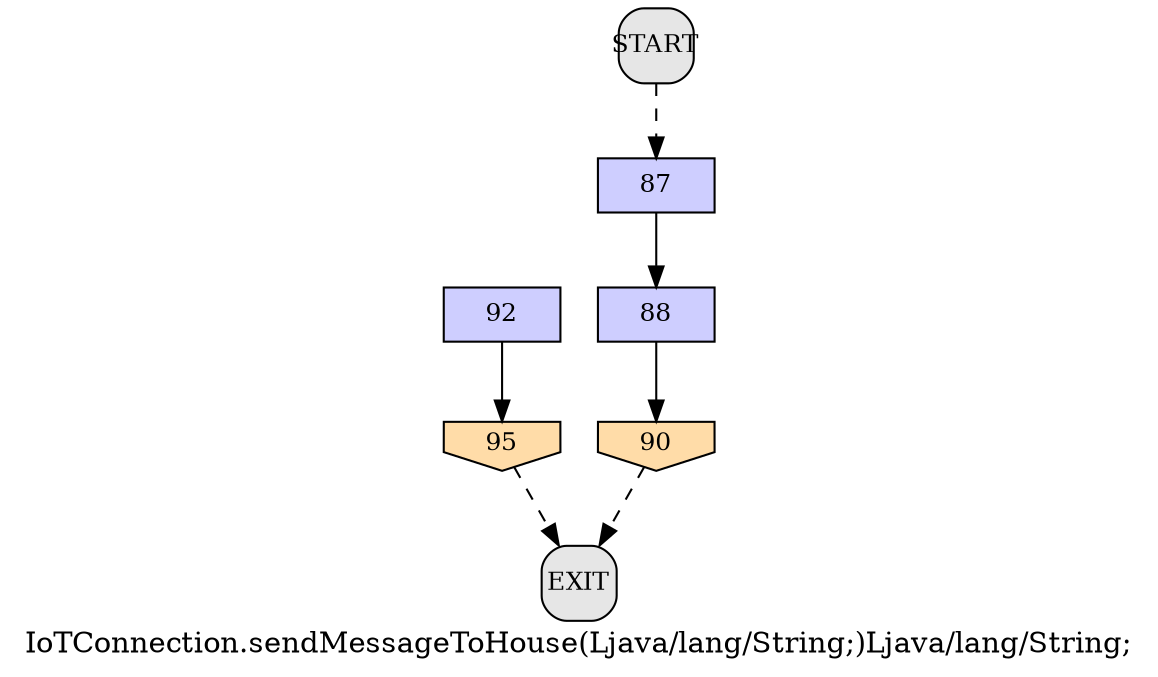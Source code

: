/* --------------------------------------------------- */
/* Generated by Dr. Garbage Control Flow Graph Factory */
/* http://www.drgarbage.com                            */
/* Version: 4.5.0.201508311741                         */
/* Retrieved on: 2015-12-01 08:09:23.636               */
/* --------------------------------------------------- */
digraph "IoTConnection.sendMessageToHouse(Ljava/lang/String;)Ljava/lang/String;" {
 graph [label="IoTConnection.sendMessageToHouse(Ljava/lang/String;)Ljava/lang/String;"];
 2 [label="87", shape=box, style=filled, fillcolor="#CECEFF", fixedsize=true, fontsize=12, width=0.78, height=0.36 ]
 3 [label="88", shape=box, style=filled, fillcolor="#CECEFF", fixedsize=true, fontsize=12, width=0.78, height=0.36 ]
 4 [label="90", shape=invhouse, style=filled, fillcolor="#FFDCA8", fixedsize=true, fontsize=12, width=0.78, height=0.36 ]
 5 [label="92", shape=box, style=filled, fillcolor="#CECEFF", fixedsize=true, fontsize=12, width=0.78, height=0.36 ]
 6 [label="95", shape=invhouse, style=filled, fillcolor="#FFDCA8", fixedsize=true, fontsize=12, width=0.78, height=0.36 ]
 7 [label="START", shape=box, style="filled, rounded", fillcolor="#E6E6E6", fixedsize=true, fontsize=12, width=0.5, height=0.5 ]
 8 [label="EXIT", shape=box, style="filled, rounded", fillcolor="#E6E6E6", fixedsize=true, fontsize=12, width=0.5, height=0.5 ]
 7 -> 2 [label="", style=dashed ]
 2 -> 3 [label="", style=solid ]
 3 -> 4 [label="", style=solid ]
 5 -> 6 [label="", style=solid ]
 4 -> 8 [label="", style=dashed ]
 6 -> 8 [label="", style=dashed ]
}
